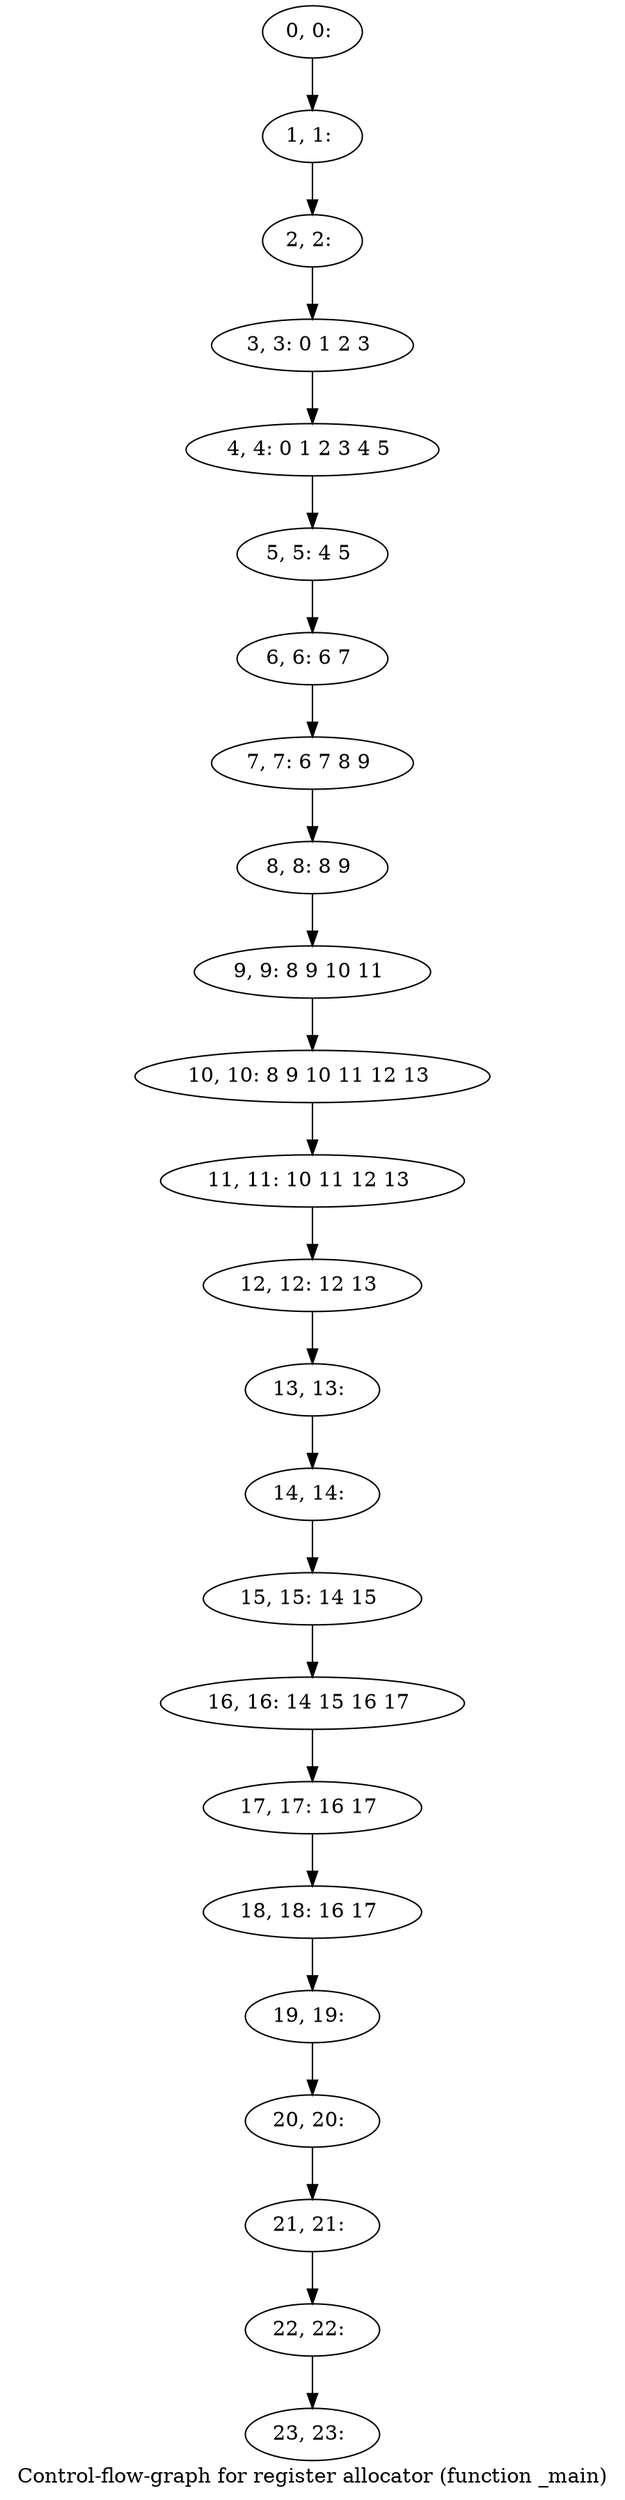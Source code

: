 digraph G {
graph [label="Control-flow-graph for register allocator (function _main)"]
0[label="0, 0: "];
1[label="1, 1: "];
2[label="2, 2: "];
3[label="3, 3: 0 1 2 3 "];
4[label="4, 4: 0 1 2 3 4 5 "];
5[label="5, 5: 4 5 "];
6[label="6, 6: 6 7 "];
7[label="7, 7: 6 7 8 9 "];
8[label="8, 8: 8 9 "];
9[label="9, 9: 8 9 10 11 "];
10[label="10, 10: 8 9 10 11 12 13 "];
11[label="11, 11: 10 11 12 13 "];
12[label="12, 12: 12 13 "];
13[label="13, 13: "];
14[label="14, 14: "];
15[label="15, 15: 14 15 "];
16[label="16, 16: 14 15 16 17 "];
17[label="17, 17: 16 17 "];
18[label="18, 18: 16 17 "];
19[label="19, 19: "];
20[label="20, 20: "];
21[label="21, 21: "];
22[label="22, 22: "];
23[label="23, 23: "];
0->1 ;
1->2 ;
2->3 ;
3->4 ;
4->5 ;
5->6 ;
6->7 ;
7->8 ;
8->9 ;
9->10 ;
10->11 ;
11->12 ;
12->13 ;
13->14 ;
14->15 ;
15->16 ;
16->17 ;
17->18 ;
18->19 ;
19->20 ;
20->21 ;
21->22 ;
22->23 ;
}
